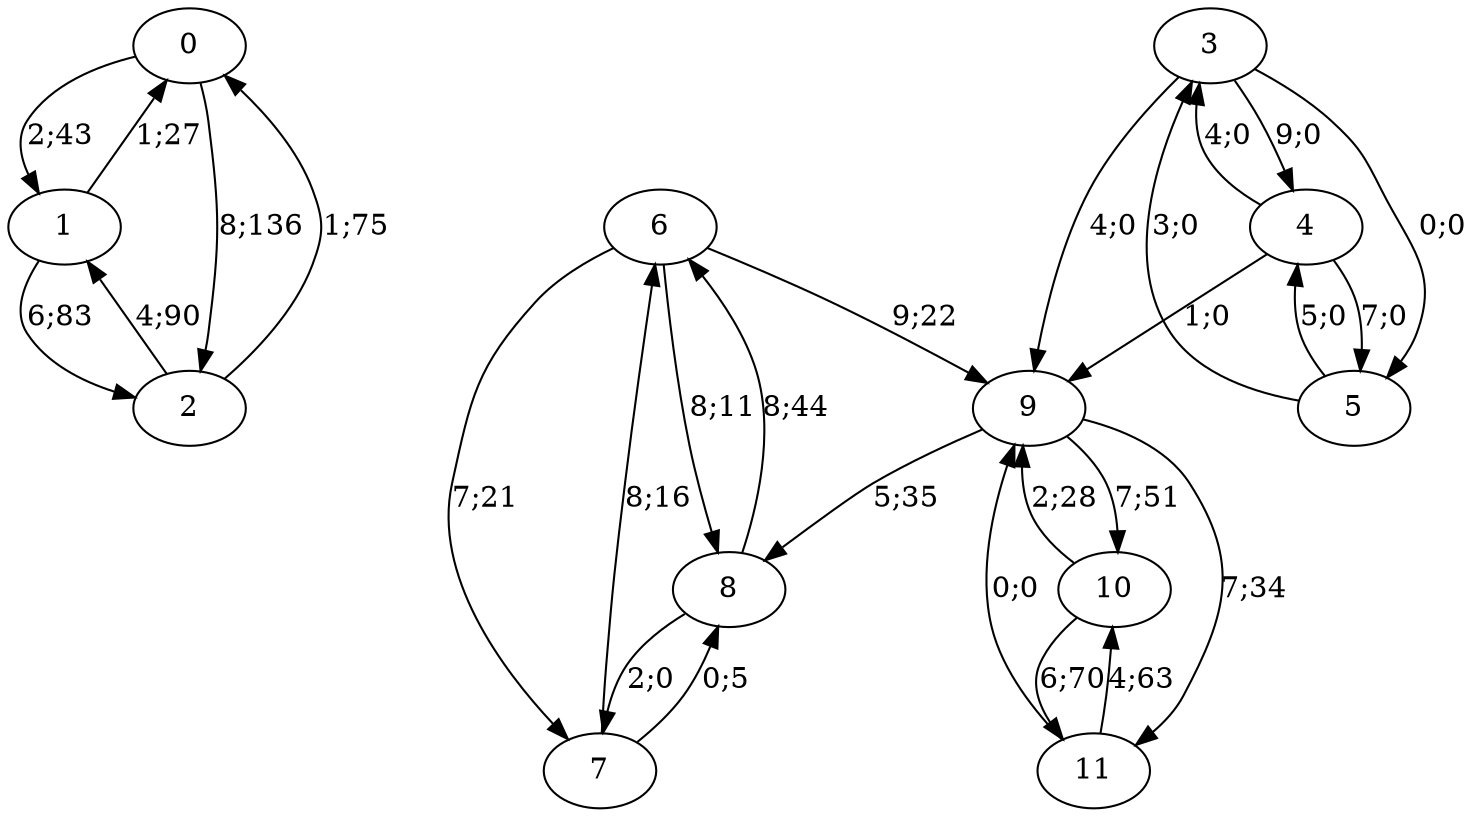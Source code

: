 digraph graph1197 {


0 -> 1 [color=black,label="2;43"]
0 -> 2 [color=black,label="8;136"]


1 -> 0 [color=black,label="1;27"]
1 -> 2 [color=black,label="6;83"]


2 -> 0 [color=black,label="1;75"]
2 -> 1 [color=black,label="4;90"]
































6 -> 9 [color=black,label="9;22"]
6 -> 7 [color=black,label="7;21"]
6 -> 8 [color=black,label="8;11"]


7 -> 6 [color=black,label="8;16"]
7 -> 8 [color=black,label="0;5"]


8 -> 6 [color=black,label="8;44"]
8 -> 7 [color=black,label="2;0"]


























9 -> 8 [color=black,label="5;35"]
9 -> 10 [color=black,label="7;51"]
9 -> 11 [color=black,label="7;34"]


10 -> 9 [color=black,label="2;28"]
10 -> 11 [color=black,label="6;70"]


11 -> 9 [color=black,label="0;0"]
11 -> 10 [color=black,label="4;63"]








3 -> 9 [color=black,label="4;0"]
3 -> 4 [color=black,label="9;0"]
3 -> 5 [color=black,label="0;0"]


4 -> 9 [color=black,label="1;0"]
4 -> 3 [color=black,label="4;0"]
4 -> 5 [color=black,label="7;0"]


5 -> 3 [color=black,label="3;0"]
5 -> 4 [color=black,label="5;0"]













}